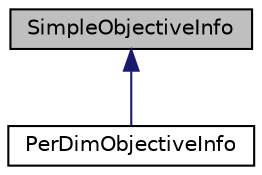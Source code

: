 digraph "SimpleObjectiveInfo"
{
  edge [fontname="Helvetica",fontsize="10",labelfontname="Helvetica",labelfontsize="10"];
  node [fontname="Helvetica",fontsize="10",shape=record];
  Node0 [label="SimpleObjectiveInfo",height=0.2,width=0.4,color="black", fillcolor="grey75", style="filled", fontcolor="black"];
  Node0 -> Node1 [dir="back",color="midnightblue",fontsize="10",style="solid",fontname="Helvetica"];
  Node1 [label="PerDimObjectiveInfo",height=0.2,width=0.4,color="black", fillcolor="white", style="filled",URL="$structkaldi_1_1nnet3_1_1PerDimObjectiveInfo.html"];
}

